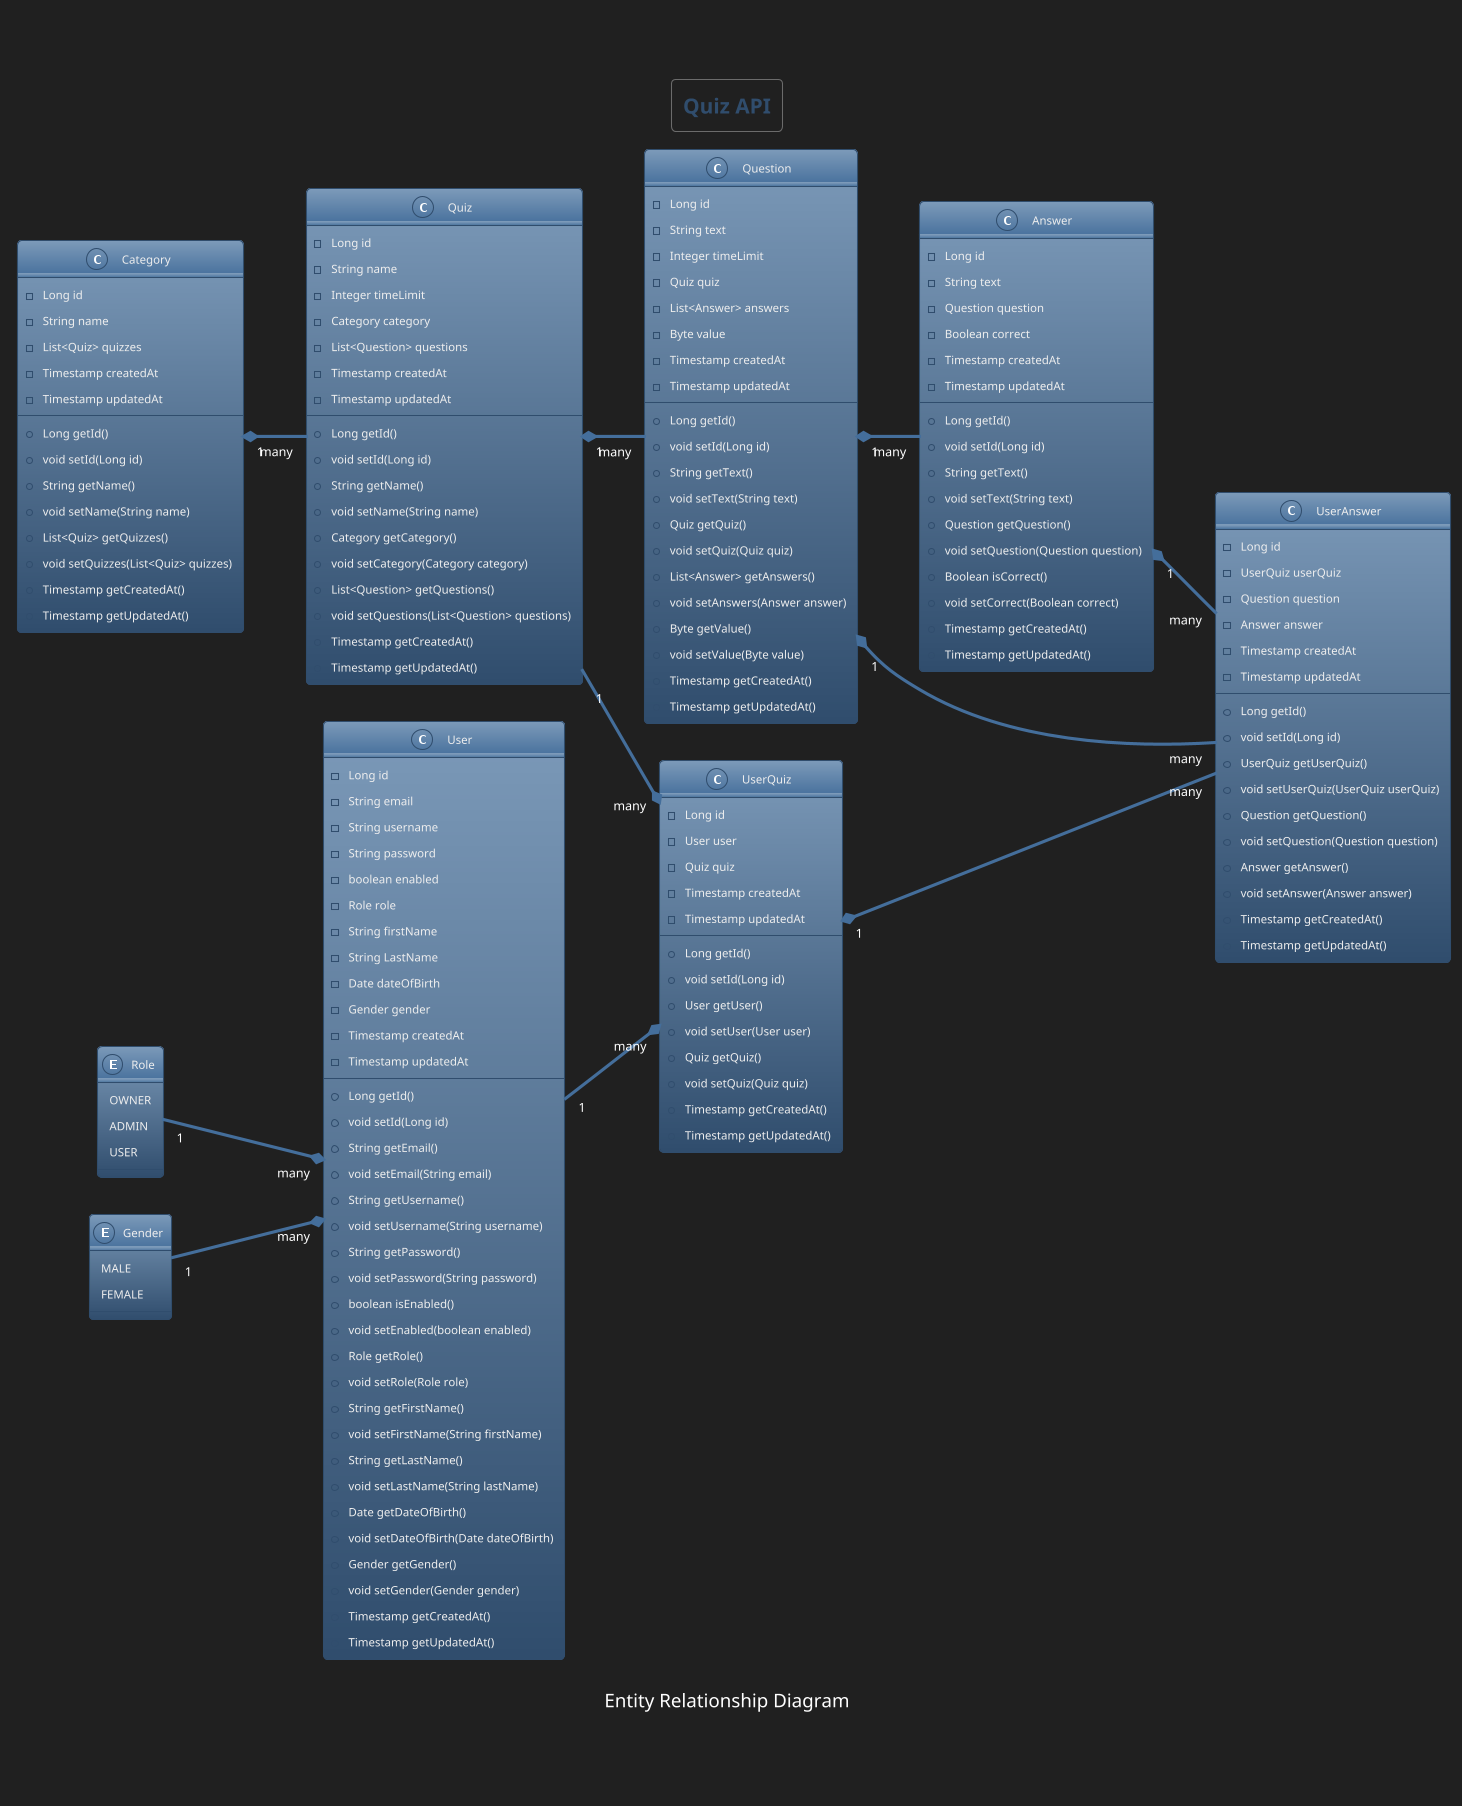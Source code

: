 @startuml Entity Relationship Diagram

!theme spacelab

skinparam backgroundColor #202020
skinparam CaptionFontColor #FFF
skinparam CaptionFontSize 18

header

end header

footer

end footer

title Quiz API

caption
Entity Relationship Diagram
end caption

left to right direction

class Category {
    - Long id
    - String name
    - List<Quiz> quizzes
    - Timestamp createdAt
    - Timestamp updatedAt
    + Long getId()
    + void setId(Long id)
    + String getName()
    + void setName(String name)
    + List<Quiz> getQuizzes()
    + void setQuizzes(List<Quiz> quizzes)
    + Timestamp getCreatedAt()
    + Timestamp getUpdatedAt()
}

class Quiz {
    - Long id
    - String name
    - Integer timeLimit
    - Category category
    - List<Question> questions
    - Timestamp createdAt
    - Timestamp updatedAt
    + Long getId()
    + void setId(Long id)
    + String getName()
    + void setName(String name)
    + Category getCategory()
    + void setCategory(Category category)
    + List<Question> getQuestions()
    + void setQuestions(List<Question> questions)
    + Timestamp getCreatedAt()
    + Timestamp getUpdatedAt()
} 

class Question {
    - Long id
    - String text
    - Integer timeLimit
    - Quiz quiz
    - List<Answer> answers
    - Byte value
    - Timestamp createdAt
    - Timestamp updatedAt
    + Long getId()
    + void setId(Long id)
    + String getText()
    + void setText(String text)
    + Quiz getQuiz()
    + void setQuiz(Quiz quiz)
    + List<Answer> getAnswers()
    + void setAnswers(Answer answer)
    + Byte getValue()
    + void setValue(Byte value)
    + Timestamp getCreatedAt()
    + Timestamp getUpdatedAt()
}

class Answer {
    - Long id
    - String text
    - Question question    
    - Boolean correct
    - Timestamp createdAt
    - Timestamp updatedAt
    + Long getId()
    + void setId(Long id)
    + String getText()
    + void setText(String text)
    + Question getQuestion()
    + void setQuestion(Question question)
    + Boolean isCorrect()
    + void setCorrect(Boolean correct)
    + Timestamp getCreatedAt()
    + Timestamp getUpdatedAt()
}

class  User {
    - Long id
    - String email
    - String username
    - String password
    - boolean enabled
    - Role role
    - String firstName
    - String LastName
    - Date dateOfBirth
    - Gender gender
    - Timestamp createdAt
    - Timestamp updatedAt
    + Long getId()
    + void setId(Long id)
    + String getEmail()
    + void setEmail(String email)
    + String getUsername()
    + void setUsername(String username)
    + String getPassword()
    + void setPassword(String password)
    + boolean isEnabled()
    + void setEnabled(boolean enabled)
    + Role getRole()
    + void setRole(Role role)
    + String getFirstName()
    + void setFirstName(String firstName)
    + String getLastName()
    + void setLastName(String lastName)
    + Date getDateOfBirth()
    + void setDateOfBirth(Date dateOfBirth)
    + Gender getGender()
    + void setGender(Gender gender)
    + Timestamp getCreatedAt()
    + Timestamp getUpdatedAt()
}

class  UserQuiz {
    - Long id
    - User user
    - Quiz quiz
    - Timestamp createdAt
    - Timestamp updatedAt
    + Long getId()
    + void setId(Long id)
    + User getUser()
    + void setUser(User user)
    + Quiz getQuiz()
    + void setQuiz(Quiz quiz)
    + Timestamp getCreatedAt()
    + Timestamp getUpdatedAt()
}

class  UserAnswer {
    - Long id
    - UserQuiz userQuiz
    - Question question
    - Answer answer
    - Timestamp createdAt
    - Timestamp updatedAt
    + Long getId()
    + void setId(Long id)
    + UserQuiz getUserQuiz()
    + void setUserQuiz(UserQuiz userQuiz)
    + Question getQuestion()
    + void setQuestion(Question question)
    + Answer getAnswer()
    + void setAnswer(Answer answer)
    + Timestamp getCreatedAt()
    + Timestamp getUpdatedAt()
}

enum Role {
    OWNER
    ADMIN
    USER
}

enum Gender {
    MALE
    FEMALE
}

Category "1" *-- "many" Quiz
Quiz "1" *-- "many" Question
Question "1" *-- "many" Answer
Role "1" --* "many" User
Gender "1" --* "many" User
User "1" --* "many" UserQuiz
Quiz "1" --* "many" UserQuiz
UserQuiz "1" *-- "many" UserAnswer
Question "1" *-- "many" UserAnswer
Answer "1" *-- "many" UserAnswer

@enduml